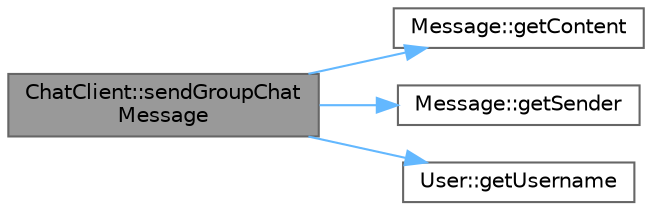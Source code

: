 digraph "ChatClient::sendGroupChatMessage"
{
 // LATEX_PDF_SIZE
  bgcolor="transparent";
  edge [fontname=Helvetica,fontsize=10,labelfontname=Helvetica,labelfontsize=10];
  node [fontname=Helvetica,fontsize=10,shape=box,height=0.2,width=0.4];
  rankdir="LR";
  Node1 [id="Node000001",label="ChatClient::sendGroupChat\lMessage",height=0.2,width=0.4,color="gray40", fillcolor="grey60", style="filled", fontcolor="black",tooltip="Sends a message to a group chat."];
  Node1 -> Node2 [id="edge1_Node000001_Node000002",color="steelblue1",style="solid",tooltip=" "];
  Node2 [id="Node000002",label="Message::getContent",height=0.2,width=0.4,color="grey40", fillcolor="white", style="filled",URL="$class_message.html#ae64d3644ca4c42b0b09422eb5676ada6",tooltip="Gets the content of the message."];
  Node1 -> Node3 [id="edge2_Node000001_Node000003",color="steelblue1",style="solid",tooltip=" "];
  Node3 [id="Node000003",label="Message::getSender",height=0.2,width=0.4,color="grey40", fillcolor="white", style="filled",URL="$class_message.html#af512b41449d2ae54fb90d309991f7b50",tooltip="Gets the sender of the message."];
  Node1 -> Node4 [id="edge3_Node000001_Node000004",color="steelblue1",style="solid",tooltip=" "];
  Node4 [id="Node000004",label="User::getUsername",height=0.2,width=0.4,color="grey40", fillcolor="white", style="filled",URL="$class_user.html#a1c9ee5527f563fb644e0ad6bbab79f41",tooltip="Gets the username."];
}
